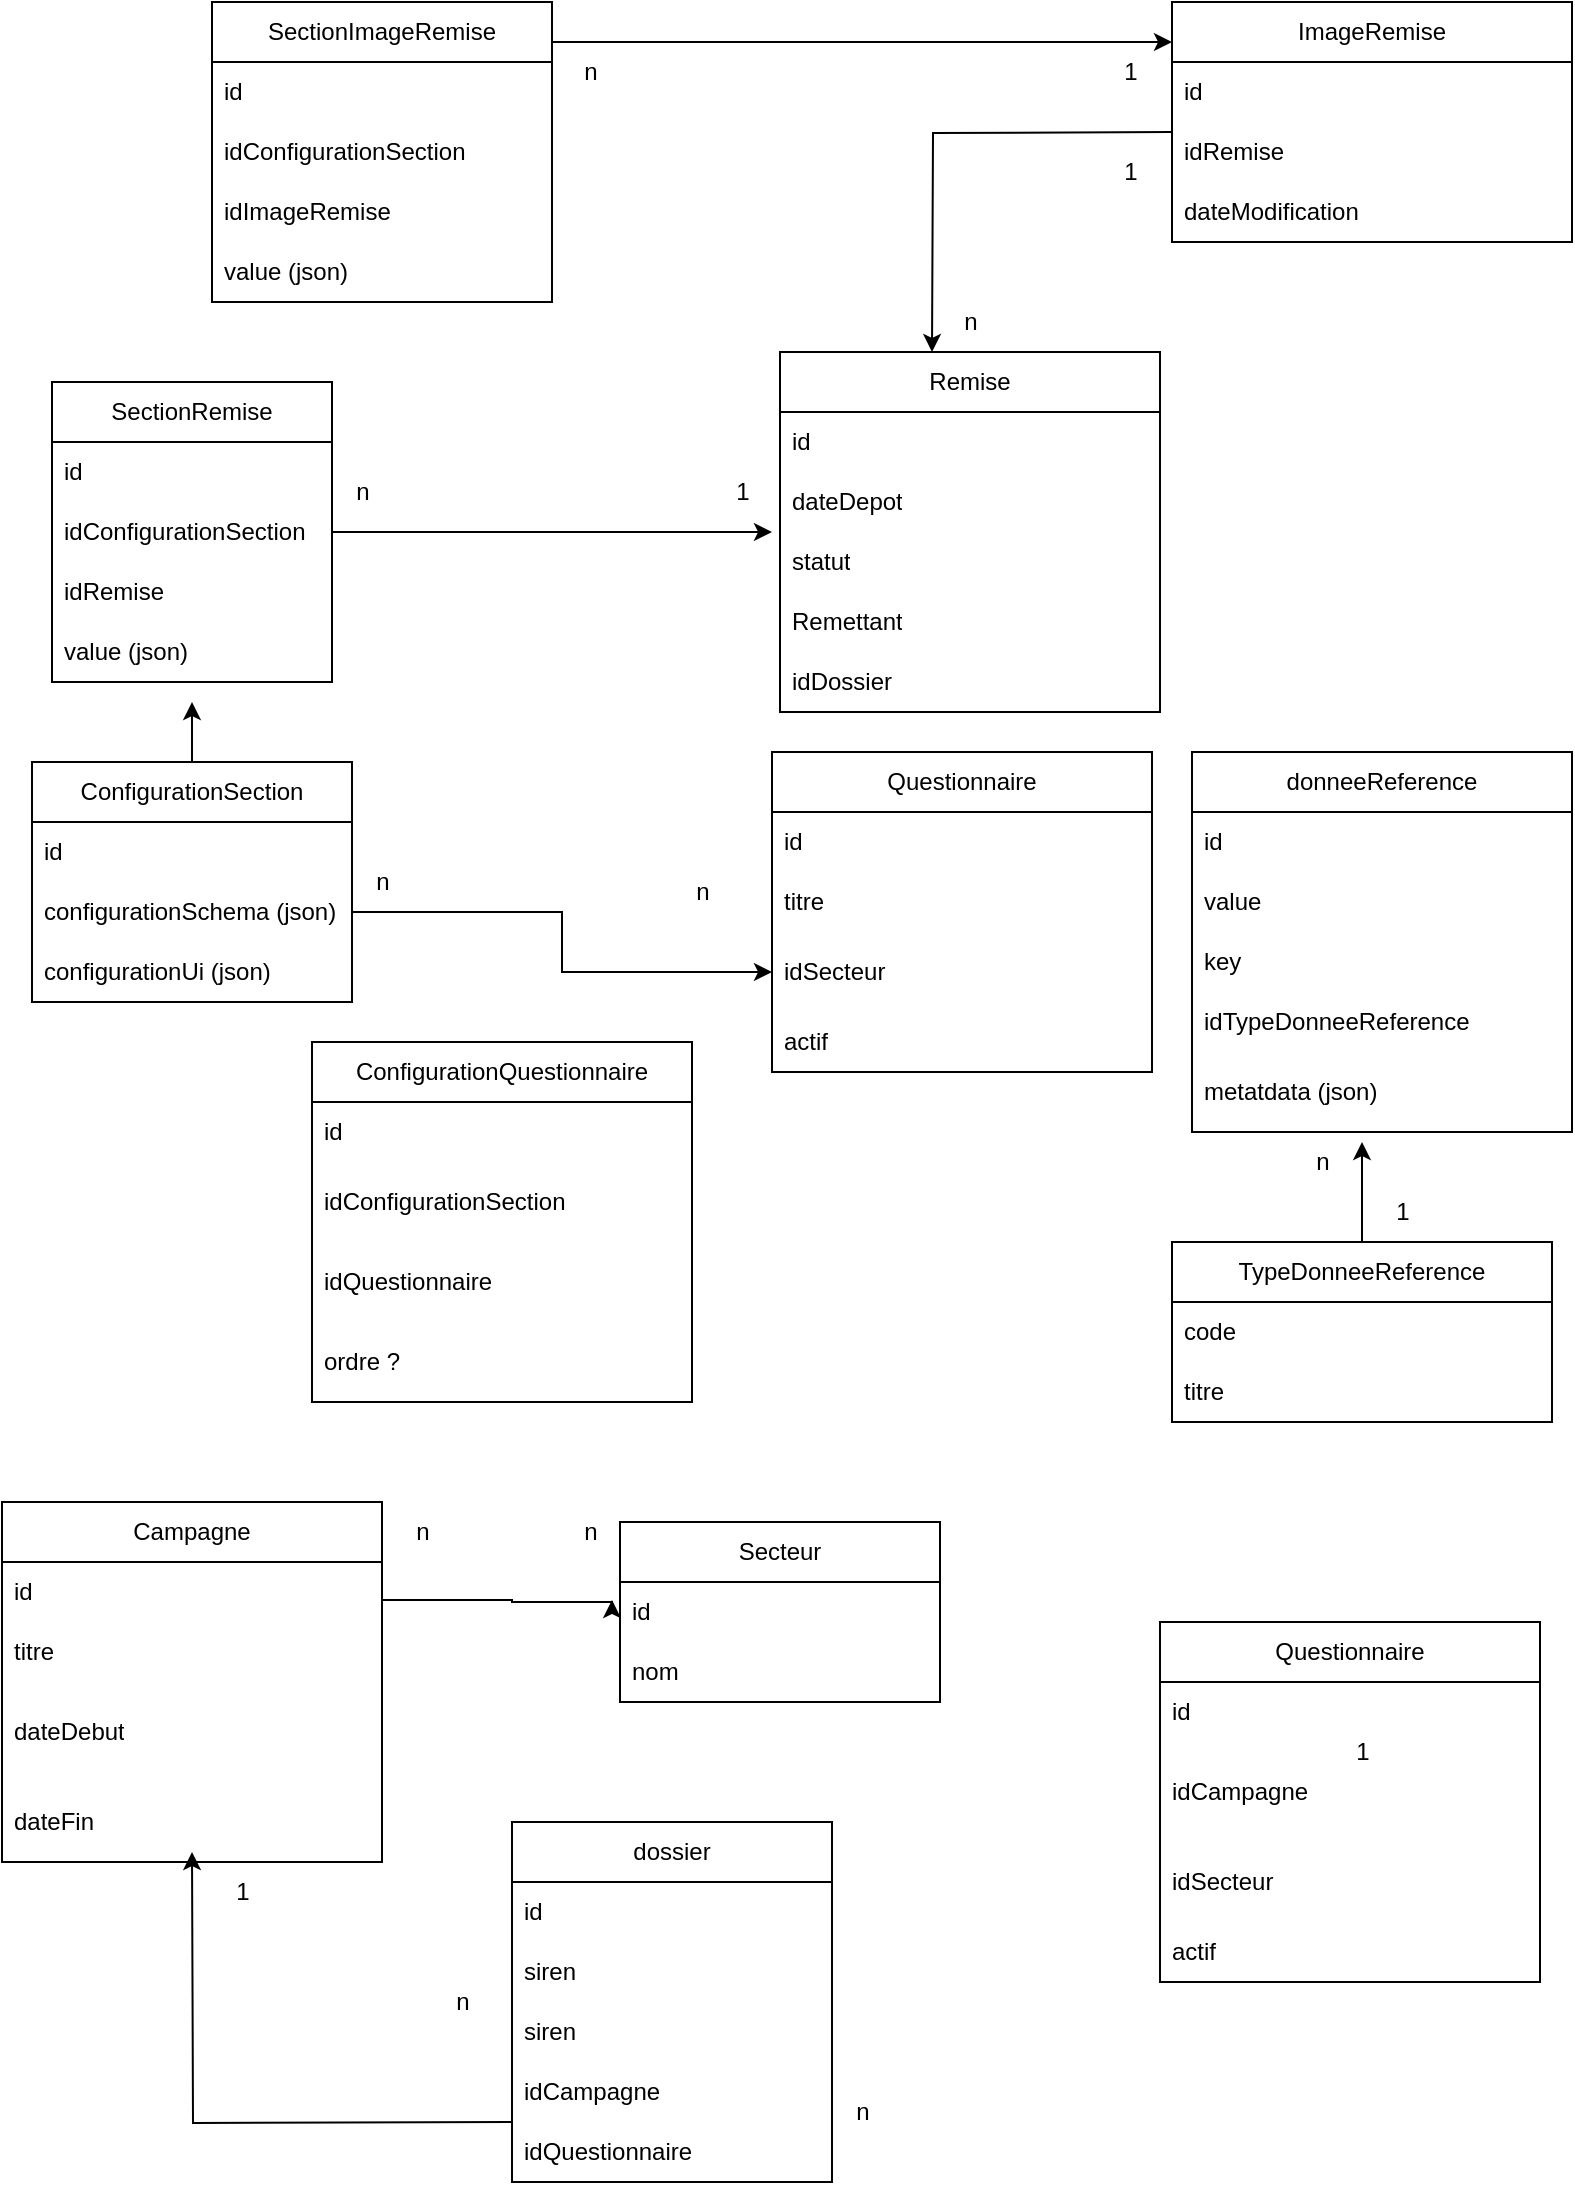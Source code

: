 <mxfile version="24.5.5" type="github">
  <diagram name="Page-1" id="LL8Iwezp6Xp1Sf73oQCm">
    <mxGraphModel dx="903" dy="509" grid="1" gridSize="10" guides="1" tooltips="1" connect="1" arrows="1" fold="1" page="1" pageScale="1" pageWidth="827" pageHeight="1169" math="0" shadow="0">
      <root>
        <mxCell id="0" />
        <mxCell id="1" parent="0" />
        <mxCell id="YRalk1AjXe5dN9Mp63e5-25" value="Remise" style="swimlane;fontStyle=0;childLayout=stackLayout;horizontal=1;startSize=30;horizontalStack=0;resizeParent=1;resizeParentMax=0;resizeLast=0;collapsible=1;marginBottom=0;whiteSpace=wrap;html=1;" parent="1" vertex="1">
          <mxGeometry x="414" y="195" width="190" height="180" as="geometry" />
        </mxCell>
        <mxCell id="YRalk1AjXe5dN9Mp63e5-26" value="id" style="text;strokeColor=none;fillColor=none;align=left;verticalAlign=middle;spacingLeft=4;spacingRight=4;overflow=hidden;points=[[0,0.5],[1,0.5]];portConstraint=eastwest;rotatable=0;whiteSpace=wrap;html=1;" parent="YRalk1AjXe5dN9Mp63e5-25" vertex="1">
          <mxGeometry y="30" width="190" height="30" as="geometry" />
        </mxCell>
        <mxCell id="YRalk1AjXe5dN9Mp63e5-27" value="dateDepot" style="text;strokeColor=none;fillColor=none;align=left;verticalAlign=middle;spacingLeft=4;spacingRight=4;overflow=hidden;points=[[0,0.5],[1,0.5]];portConstraint=eastwest;rotatable=0;whiteSpace=wrap;html=1;" parent="YRalk1AjXe5dN9Mp63e5-25" vertex="1">
          <mxGeometry y="60" width="190" height="30" as="geometry" />
        </mxCell>
        <mxCell id="YRalk1AjXe5dN9Mp63e5-28" value="statut" style="text;strokeColor=none;fillColor=none;align=left;verticalAlign=middle;spacingLeft=4;spacingRight=4;overflow=hidden;points=[[0,0.5],[1,0.5]];portConstraint=eastwest;rotatable=0;whiteSpace=wrap;html=1;" parent="YRalk1AjXe5dN9Mp63e5-25" vertex="1">
          <mxGeometry y="90" width="190" height="30" as="geometry" />
        </mxCell>
        <mxCell id="YRalk1AjXe5dN9Mp63e5-29" value="Remettant" style="text;strokeColor=none;fillColor=none;align=left;verticalAlign=middle;spacingLeft=4;spacingRight=4;overflow=hidden;points=[[0,0.5],[1,0.5]];portConstraint=eastwest;rotatable=0;whiteSpace=wrap;html=1;" parent="YRalk1AjXe5dN9Mp63e5-25" vertex="1">
          <mxGeometry y="120" width="190" height="30" as="geometry" />
        </mxCell>
        <mxCell id="YRalk1AjXe5dN9Mp63e5-30" value="idDossier" style="text;strokeColor=none;fillColor=none;align=left;verticalAlign=middle;spacingLeft=4;spacingRight=4;overflow=hidden;points=[[0,0.5],[1,0.5]];portConstraint=eastwest;rotatable=0;whiteSpace=wrap;html=1;" parent="YRalk1AjXe5dN9Mp63e5-25" vertex="1">
          <mxGeometry y="150" width="190" height="30" as="geometry" />
        </mxCell>
        <mxCell id="YRalk1AjXe5dN9Mp63e5-31" value="Questionnaire" style="swimlane;fontStyle=0;childLayout=stackLayout;horizontal=1;startSize=30;horizontalStack=0;resizeParent=1;resizeParentMax=0;resizeLast=0;collapsible=1;marginBottom=0;whiteSpace=wrap;html=1;" parent="1" vertex="1">
          <mxGeometry x="604" y="830" width="190" height="180" as="geometry" />
        </mxCell>
        <mxCell id="YRalk1AjXe5dN9Mp63e5-32" value="id" style="text;strokeColor=none;fillColor=none;align=left;verticalAlign=middle;spacingLeft=4;spacingRight=4;overflow=hidden;points=[[0,0.5],[1,0.5]];portConstraint=eastwest;rotatable=0;whiteSpace=wrap;html=1;" parent="YRalk1AjXe5dN9Mp63e5-31" vertex="1">
          <mxGeometry y="30" width="190" height="30" as="geometry" />
        </mxCell>
        <mxCell id="YRalk1AjXe5dN9Mp63e5-34" value="idCampagne" style="text;strokeColor=none;fillColor=none;align=left;verticalAlign=middle;spacingLeft=4;spacingRight=4;overflow=hidden;points=[[0,0.5],[1,0.5]];portConstraint=eastwest;rotatable=0;whiteSpace=wrap;html=1;" parent="YRalk1AjXe5dN9Mp63e5-31" vertex="1">
          <mxGeometry y="60" width="190" height="50" as="geometry" />
        </mxCell>
        <mxCell id="YRalk1AjXe5dN9Mp63e5-35" value="idSecteur" style="text;strokeColor=none;fillColor=none;align=left;verticalAlign=middle;spacingLeft=4;spacingRight=4;overflow=hidden;points=[[0,0.5],[1,0.5]];portConstraint=eastwest;rotatable=0;whiteSpace=wrap;html=1;" parent="YRalk1AjXe5dN9Mp63e5-31" vertex="1">
          <mxGeometry y="110" width="190" height="40" as="geometry" />
        </mxCell>
        <mxCell id="YRalk1AjXe5dN9Mp63e5-33" value="actif" style="text;strokeColor=none;fillColor=none;align=left;verticalAlign=middle;spacingLeft=4;spacingRight=4;overflow=hidden;points=[[0,0.5],[1,0.5]];portConstraint=eastwest;rotatable=0;whiteSpace=wrap;html=1;" parent="YRalk1AjXe5dN9Mp63e5-31" vertex="1">
          <mxGeometry y="150" width="190" height="30" as="geometry" />
        </mxCell>
        <mxCell id="kVETwIZuxLuFi2w3gAsF-17" style="edgeStyle=orthogonalEdgeStyle;rounded=0;orthogonalLoop=1;jettySize=auto;html=1;exitX=0.5;exitY=0;exitDx=0;exitDy=0;" edge="1" parent="1" source="YRalk1AjXe5dN9Mp63e5-36">
          <mxGeometry relative="1" as="geometry">
            <mxPoint x="120" y="370" as="targetPoint" />
          </mxGeometry>
        </mxCell>
        <mxCell id="YRalk1AjXe5dN9Mp63e5-36" value="ConfigurationSection" style="swimlane;fontStyle=0;childLayout=stackLayout;horizontal=1;startSize=30;horizontalStack=0;resizeParent=1;resizeParentMax=0;resizeLast=0;collapsible=1;marginBottom=0;whiteSpace=wrap;html=1;" parent="1" vertex="1">
          <mxGeometry x="40" y="400" width="160" height="120" as="geometry" />
        </mxCell>
        <mxCell id="YRalk1AjXe5dN9Mp63e5-37" value="id" style="text;strokeColor=none;fillColor=none;align=left;verticalAlign=middle;spacingLeft=4;spacingRight=4;overflow=hidden;points=[[0,0.5],[1,0.5]];portConstraint=eastwest;rotatable=0;whiteSpace=wrap;html=1;" parent="YRalk1AjXe5dN9Mp63e5-36" vertex="1">
          <mxGeometry y="30" width="160" height="30" as="geometry" />
        </mxCell>
        <mxCell id="kVETwIZuxLuFi2w3gAsF-1" value="configurationSchema (json)" style="text;strokeColor=none;fillColor=none;align=left;verticalAlign=middle;spacingLeft=4;spacingRight=4;overflow=hidden;points=[[0,0.5],[1,0.5]];portConstraint=eastwest;rotatable=0;whiteSpace=wrap;html=1;" vertex="1" parent="YRalk1AjXe5dN9Mp63e5-36">
          <mxGeometry y="60" width="160" height="30" as="geometry" />
        </mxCell>
        <mxCell id="YRalk1AjXe5dN9Mp63e5-39" value="configurationUi (json)" style="text;strokeColor=none;fillColor=none;align=left;verticalAlign=middle;spacingLeft=4;spacingRight=4;overflow=hidden;points=[[0,0.5],[1,0.5]];portConstraint=eastwest;rotatable=0;whiteSpace=wrap;html=1;" parent="YRalk1AjXe5dN9Mp63e5-36" vertex="1">
          <mxGeometry y="90" width="160" height="30" as="geometry" />
        </mxCell>
        <mxCell id="YRalk1AjXe5dN9Mp63e5-105" style="edgeStyle=orthogonalEdgeStyle;rounded=0;orthogonalLoop=1;jettySize=auto;html=1;" parent="1" source="YRalk1AjXe5dN9Mp63e5-40" edge="1">
          <mxGeometry relative="1" as="geometry">
            <mxPoint x="410" y="285" as="targetPoint" />
          </mxGeometry>
        </mxCell>
        <mxCell id="YRalk1AjXe5dN9Mp63e5-40" value="SectionRemise" style="swimlane;fontStyle=0;childLayout=stackLayout;horizontal=1;startSize=30;horizontalStack=0;resizeParent=1;resizeParentMax=0;resizeLast=0;collapsible=1;marginBottom=0;whiteSpace=wrap;html=1;" parent="1" vertex="1">
          <mxGeometry x="50" y="210" width="140" height="150" as="geometry" />
        </mxCell>
        <mxCell id="YRalk1AjXe5dN9Mp63e5-41" value="id" style="text;strokeColor=none;fillColor=none;align=left;verticalAlign=middle;spacingLeft=4;spacingRight=4;overflow=hidden;points=[[0,0.5],[1,0.5]];portConstraint=eastwest;rotatable=0;whiteSpace=wrap;html=1;" parent="YRalk1AjXe5dN9Mp63e5-40" vertex="1">
          <mxGeometry y="30" width="140" height="30" as="geometry" />
        </mxCell>
        <mxCell id="YRalk1AjXe5dN9Mp63e5-42" value="idConfigurationSection" style="text;strokeColor=none;fillColor=none;align=left;verticalAlign=middle;spacingLeft=4;spacingRight=4;overflow=hidden;points=[[0,0.5],[1,0.5]];portConstraint=eastwest;rotatable=0;whiteSpace=wrap;html=1;" parent="YRalk1AjXe5dN9Mp63e5-40" vertex="1">
          <mxGeometry y="60" width="140" height="30" as="geometry" />
        </mxCell>
        <mxCell id="YRalk1AjXe5dN9Mp63e5-43" value="idRemise&lt;span style=&quot;color: rgba(0, 0, 0, 0); font-family: monospace; font-size: 0px; text-wrap: nowrap;&quot;&gt;%3CmxGraphModel%3E%3Croot%3E%3CmxCell%20id%3D%220%22%2F%3E%3CmxCell%20id%3D%221%22%20parent%3D%220%22%2F%3E%3CmxCell%20id%3D%222%22%20value%3D%22idCompagne%22%20style%3D%22text%3BstrokeColor%3Dnone%3BfillColor%3Dnone%3Balign%3Dleft%3BverticalAlign%3Dmiddle%3BspacingLeft%3D4%3BspacingRight%3D4%3Boverflow%3Dhidden%3Bpoints%3D%5B%5B0%2C0.5%5D%2C%5B1%2C0.5%5D%5D%3BportConstraint%3Deastwest%3Brotatable%3D0%3BwhiteSpace%3Dwrap%3Bhtml%3D1%3B%22%20vertex%3D%221%22%20parent%3D%221%22%3E%3CmxGeometry%20x%3D%22315%22%20y%3D%22670%22%20width%3D%22190%22%20height%3D%2240%22%20as%3D%22geometry%22%2F%3E%3C%2FmxCell%3E%3C%2Froot%3E%3C%2FmxGraphModel%3E&lt;/span&gt;" style="text;strokeColor=none;fillColor=none;align=left;verticalAlign=middle;spacingLeft=4;spacingRight=4;overflow=hidden;points=[[0,0.5],[1,0.5]];portConstraint=eastwest;rotatable=0;whiteSpace=wrap;html=1;" parent="YRalk1AjXe5dN9Mp63e5-40" vertex="1">
          <mxGeometry y="90" width="140" height="30" as="geometry" />
        </mxCell>
        <mxCell id="YRalk1AjXe5dN9Mp63e5-44" value="value (json)" style="text;strokeColor=none;fillColor=none;align=left;verticalAlign=middle;spacingLeft=4;spacingRight=4;overflow=hidden;points=[[0,0.5],[1,0.5]];portConstraint=eastwest;rotatable=0;whiteSpace=wrap;html=1;" parent="YRalk1AjXe5dN9Mp63e5-40" vertex="1">
          <mxGeometry y="120" width="140" height="30" as="geometry" />
        </mxCell>
        <mxCell id="YRalk1AjXe5dN9Mp63e5-108" style="edgeStyle=orthogonalEdgeStyle;rounded=0;orthogonalLoop=1;jettySize=auto;html=1;" parent="1" edge="1">
          <mxGeometry relative="1" as="geometry">
            <mxPoint x="490" y="195" as="targetPoint" />
            <mxPoint x="610" y="85" as="sourcePoint" />
          </mxGeometry>
        </mxCell>
        <mxCell id="YRalk1AjXe5dN9Mp63e5-45" value="ImageRemise" style="swimlane;fontStyle=0;childLayout=stackLayout;horizontal=1;startSize=30;horizontalStack=0;resizeParent=1;resizeParentMax=0;resizeLast=0;collapsible=1;marginBottom=0;whiteSpace=wrap;html=1;" parent="1" vertex="1">
          <mxGeometry x="610" y="20" width="200" height="120" as="geometry" />
        </mxCell>
        <mxCell id="YRalk1AjXe5dN9Mp63e5-46" value="id" style="text;strokeColor=none;fillColor=none;align=left;verticalAlign=middle;spacingLeft=4;spacingRight=4;overflow=hidden;points=[[0,0.5],[1,0.5]];portConstraint=eastwest;rotatable=0;whiteSpace=wrap;html=1;" parent="YRalk1AjXe5dN9Mp63e5-45" vertex="1">
          <mxGeometry y="30" width="200" height="30" as="geometry" />
        </mxCell>
        <mxCell id="YRalk1AjXe5dN9Mp63e5-47" value="idRemise" style="text;strokeColor=none;fillColor=none;align=left;verticalAlign=middle;spacingLeft=4;spacingRight=4;overflow=hidden;points=[[0,0.5],[1,0.5]];portConstraint=eastwest;rotatable=0;whiteSpace=wrap;html=1;" parent="YRalk1AjXe5dN9Mp63e5-45" vertex="1">
          <mxGeometry y="60" width="200" height="30" as="geometry" />
        </mxCell>
        <mxCell id="YRalk1AjXe5dN9Mp63e5-48" value="dateModification" style="text;strokeColor=none;fillColor=none;align=left;verticalAlign=middle;spacingLeft=4;spacingRight=4;overflow=hidden;points=[[0,0.5],[1,0.5]];portConstraint=eastwest;rotatable=0;whiteSpace=wrap;html=1;" parent="YRalk1AjXe5dN9Mp63e5-45" vertex="1">
          <mxGeometry y="90" width="200" height="30" as="geometry" />
        </mxCell>
        <mxCell id="YRalk1AjXe5dN9Mp63e5-49" value="Campagne" style="swimlane;fontStyle=0;childLayout=stackLayout;horizontal=1;startSize=30;horizontalStack=0;resizeParent=1;resizeParentMax=0;resizeLast=0;collapsible=1;marginBottom=0;whiteSpace=wrap;html=1;" parent="1" vertex="1">
          <mxGeometry x="25" y="770" width="190" height="180" as="geometry" />
        </mxCell>
        <mxCell id="YRalk1AjXe5dN9Mp63e5-50" value="id" style="text;strokeColor=none;fillColor=none;align=left;verticalAlign=middle;spacingLeft=4;spacingRight=4;overflow=hidden;points=[[0,0.5],[1,0.5]];portConstraint=eastwest;rotatable=0;whiteSpace=wrap;html=1;" parent="YRalk1AjXe5dN9Mp63e5-49" vertex="1">
          <mxGeometry y="30" width="190" height="30" as="geometry" />
        </mxCell>
        <mxCell id="YRalk1AjXe5dN9Mp63e5-54" value="titre" style="text;strokeColor=none;fillColor=none;align=left;verticalAlign=middle;spacingLeft=4;spacingRight=4;overflow=hidden;points=[[0,0.5],[1,0.5]];portConstraint=eastwest;rotatable=0;whiteSpace=wrap;html=1;" parent="YRalk1AjXe5dN9Mp63e5-49" vertex="1">
          <mxGeometry y="60" width="190" height="30" as="geometry" />
        </mxCell>
        <mxCell id="YRalk1AjXe5dN9Mp63e5-52" value="dateDebut" style="text;strokeColor=none;fillColor=none;align=left;verticalAlign=middle;spacingLeft=4;spacingRight=4;overflow=hidden;points=[[0,0.5],[1,0.5]];portConstraint=eastwest;rotatable=0;whiteSpace=wrap;html=1;" parent="YRalk1AjXe5dN9Mp63e5-49" vertex="1">
          <mxGeometry y="90" width="190" height="50" as="geometry" />
        </mxCell>
        <mxCell id="YRalk1AjXe5dN9Mp63e5-53" value="dateFin" style="text;strokeColor=none;fillColor=none;align=left;verticalAlign=middle;spacingLeft=4;spacingRight=4;overflow=hidden;points=[[0,0.5],[1,0.5]];portConstraint=eastwest;rotatable=0;whiteSpace=wrap;html=1;" parent="YRalk1AjXe5dN9Mp63e5-49" vertex="1">
          <mxGeometry y="140" width="190" height="40" as="geometry" />
        </mxCell>
        <mxCell id="YRalk1AjXe5dN9Mp63e5-55" value="Secteur" style="swimlane;fontStyle=0;childLayout=stackLayout;horizontal=1;startSize=30;horizontalStack=0;resizeParent=1;resizeParentMax=0;resizeLast=0;collapsible=1;marginBottom=0;whiteSpace=wrap;html=1;" parent="1" vertex="1">
          <mxGeometry x="334" y="780" width="160" height="90" as="geometry" />
        </mxCell>
        <mxCell id="YRalk1AjXe5dN9Mp63e5-56" value="id" style="text;strokeColor=none;fillColor=none;align=left;verticalAlign=middle;spacingLeft=4;spacingRight=4;overflow=hidden;points=[[0,0.5],[1,0.5]];portConstraint=eastwest;rotatable=0;whiteSpace=wrap;html=1;" parent="YRalk1AjXe5dN9Mp63e5-55" vertex="1">
          <mxGeometry y="30" width="160" height="30" as="geometry" />
        </mxCell>
        <mxCell id="YRalk1AjXe5dN9Mp63e5-57" value="nom" style="text;strokeColor=none;fillColor=none;align=left;verticalAlign=middle;spacingLeft=4;spacingRight=4;overflow=hidden;points=[[0,0.5],[1,0.5]];portConstraint=eastwest;rotatable=0;whiteSpace=wrap;html=1;" parent="YRalk1AjXe5dN9Mp63e5-55" vertex="1">
          <mxGeometry y="60" width="160" height="30" as="geometry" />
        </mxCell>
        <mxCell id="YRalk1AjXe5dN9Mp63e5-60" value="ConfigurationQuestionnaire" style="swimlane;fontStyle=0;childLayout=stackLayout;horizontal=1;startSize=30;horizontalStack=0;resizeParent=1;resizeParentMax=0;resizeLast=0;collapsible=1;marginBottom=0;whiteSpace=wrap;html=1;" parent="1" vertex="1">
          <mxGeometry x="180" y="540" width="190" height="180" as="geometry" />
        </mxCell>
        <mxCell id="YRalk1AjXe5dN9Mp63e5-73" value="id" style="text;strokeColor=none;fillColor=none;align=left;verticalAlign=middle;spacingLeft=4;spacingRight=4;overflow=hidden;points=[[0,0.5],[1,0.5]];portConstraint=eastwest;rotatable=0;whiteSpace=wrap;html=1;" parent="YRalk1AjXe5dN9Mp63e5-60" vertex="1">
          <mxGeometry y="30" width="190" height="30" as="geometry" />
        </mxCell>
        <mxCell id="kVETwIZuxLuFi2w3gAsF-14" value="idConfigurationSection" style="text;strokeColor=none;fillColor=none;align=left;verticalAlign=middle;spacingLeft=4;spacingRight=4;overflow=hidden;points=[[0,0.5],[1,0.5]];portConstraint=eastwest;rotatable=0;whiteSpace=wrap;html=1;" vertex="1" parent="YRalk1AjXe5dN9Mp63e5-60">
          <mxGeometry y="60" width="190" height="40" as="geometry" />
        </mxCell>
        <mxCell id="kVETwIZuxLuFi2w3gAsF-13" value="idQuestionnaire" style="text;strokeColor=none;fillColor=none;align=left;verticalAlign=middle;spacingLeft=4;spacingRight=4;overflow=hidden;points=[[0,0.5],[1,0.5]];portConstraint=eastwest;rotatable=0;whiteSpace=wrap;html=1;" vertex="1" parent="YRalk1AjXe5dN9Mp63e5-60">
          <mxGeometry y="100" width="190" height="40" as="geometry" />
        </mxCell>
        <mxCell id="YRalk1AjXe5dN9Mp63e5-64" value="ordre ?" style="text;strokeColor=none;fillColor=none;align=left;verticalAlign=middle;spacingLeft=4;spacingRight=4;overflow=hidden;points=[[0,0.5],[1,0.5]];portConstraint=eastwest;rotatable=0;whiteSpace=wrap;html=1;" parent="YRalk1AjXe5dN9Mp63e5-60" vertex="1">
          <mxGeometry y="140" width="190" height="40" as="geometry" />
        </mxCell>
        <mxCell id="YRalk1AjXe5dN9Mp63e5-81" value="n" style="text;html=1;align=center;verticalAlign=middle;resizable=0;points=[];autosize=1;strokeColor=none;fillColor=none;" parent="1" vertex="1">
          <mxGeometry x="303.5" y="770" width="30" height="30" as="geometry" />
        </mxCell>
        <mxCell id="YRalk1AjXe5dN9Mp63e5-83" value="n" style="text;html=1;align=center;verticalAlign=middle;resizable=0;points=[];autosize=1;strokeColor=none;fillColor=none;" parent="1" vertex="1">
          <mxGeometry x="220" y="770" width="30" height="30" as="geometry" />
        </mxCell>
        <mxCell id="YRalk1AjXe5dN9Mp63e5-84" value="dossier" style="swimlane;fontStyle=0;childLayout=stackLayout;horizontal=1;startSize=30;horizontalStack=0;resizeParent=1;resizeParentMax=0;resizeLast=0;collapsible=1;marginBottom=0;whiteSpace=wrap;html=1;" parent="1" vertex="1">
          <mxGeometry x="280" y="930" width="160" height="180" as="geometry" />
        </mxCell>
        <mxCell id="YRalk1AjXe5dN9Mp63e5-85" value="id" style="text;strokeColor=none;fillColor=none;align=left;verticalAlign=middle;spacingLeft=4;spacingRight=4;overflow=hidden;points=[[0,0.5],[1,0.5]];portConstraint=eastwest;rotatable=0;whiteSpace=wrap;html=1;" parent="YRalk1AjXe5dN9Mp63e5-84" vertex="1">
          <mxGeometry y="30" width="160" height="30" as="geometry" />
        </mxCell>
        <mxCell id="YRalk1AjXe5dN9Mp63e5-101" value="&lt;div&gt;&lt;div&gt;siren&lt;/div&gt;&lt;/div&gt;" style="text;strokeColor=none;fillColor=none;align=left;verticalAlign=middle;spacingLeft=4;spacingRight=4;overflow=hidden;points=[[0,0.5],[1,0.5]];portConstraint=eastwest;rotatable=0;whiteSpace=wrap;html=1;" parent="YRalk1AjXe5dN9Mp63e5-84" vertex="1">
          <mxGeometry y="60" width="160" height="30" as="geometry" />
        </mxCell>
        <mxCell id="YRalk1AjXe5dN9Mp63e5-87" value="&lt;div&gt;&lt;div&gt;siren&lt;/div&gt;&lt;/div&gt;" style="text;strokeColor=none;fillColor=none;align=left;verticalAlign=middle;spacingLeft=4;spacingRight=4;overflow=hidden;points=[[0,0.5],[1,0.5]];portConstraint=eastwest;rotatable=0;whiteSpace=wrap;html=1;" parent="YRalk1AjXe5dN9Mp63e5-84" vertex="1">
          <mxGeometry y="90" width="160" height="30" as="geometry" />
        </mxCell>
        <mxCell id="YRalk1AjXe5dN9Mp63e5-97" value="idCampagne" style="text;strokeColor=none;fillColor=none;align=left;verticalAlign=middle;spacingLeft=4;spacingRight=4;overflow=hidden;points=[[0,0.5],[1,0.5]];portConstraint=eastwest;rotatable=0;whiteSpace=wrap;html=1;" parent="YRalk1AjXe5dN9Mp63e5-84" vertex="1">
          <mxGeometry y="120" width="160" height="30" as="geometry" />
        </mxCell>
        <mxCell id="YRalk1AjXe5dN9Mp63e5-86" value="&lt;div&gt;&lt;div&gt;idQuestionnaire&lt;/div&gt;&lt;/div&gt;" style="text;strokeColor=none;fillColor=none;align=left;verticalAlign=middle;spacingLeft=4;spacingRight=4;overflow=hidden;points=[[0,0.5],[1,0.5]];portConstraint=eastwest;rotatable=0;whiteSpace=wrap;html=1;" parent="YRalk1AjXe5dN9Mp63e5-84" vertex="1">
          <mxGeometry y="150" width="160" height="30" as="geometry" />
        </mxCell>
        <mxCell id="YRalk1AjXe5dN9Mp63e5-95" value="n" style="text;html=1;align=center;verticalAlign=middle;resizable=0;points=[];autosize=1;strokeColor=none;fillColor=none;" parent="1" vertex="1">
          <mxGeometry x="440" y="1060" width="30" height="30" as="geometry" />
        </mxCell>
        <mxCell id="YRalk1AjXe5dN9Mp63e5-96" value="1" style="text;html=1;align=center;verticalAlign=middle;resizable=0;points=[];autosize=1;strokeColor=none;fillColor=none;" parent="1" vertex="1">
          <mxGeometry x="690" y="880" width="30" height="30" as="geometry" />
        </mxCell>
        <mxCell id="YRalk1AjXe5dN9Mp63e5-103" value="n" style="text;html=1;align=center;verticalAlign=middle;resizable=0;points=[];autosize=1;strokeColor=none;fillColor=none;" parent="1" vertex="1">
          <mxGeometry x="240" y="1005" width="30" height="30" as="geometry" />
        </mxCell>
        <mxCell id="YRalk1AjXe5dN9Mp63e5-104" value="1" style="text;html=1;align=center;verticalAlign=middle;resizable=0;points=[];autosize=1;strokeColor=none;fillColor=none;" parent="1" vertex="1">
          <mxGeometry x="130" y="950" width="30" height="30" as="geometry" />
        </mxCell>
        <mxCell id="YRalk1AjXe5dN9Mp63e5-106" value="n" style="text;html=1;align=center;verticalAlign=middle;resizable=0;points=[];autosize=1;strokeColor=none;fillColor=none;" parent="1" vertex="1">
          <mxGeometry x="190" y="250" width="30" height="30" as="geometry" />
        </mxCell>
        <mxCell id="YRalk1AjXe5dN9Mp63e5-107" value="1" style="text;html=1;align=center;verticalAlign=middle;resizable=0;points=[];autosize=1;strokeColor=none;fillColor=none;" parent="1" vertex="1">
          <mxGeometry x="380" y="250" width="30" height="30" as="geometry" />
        </mxCell>
        <mxCell id="YRalk1AjXe5dN9Mp63e5-109" value="1" style="text;html=1;align=center;verticalAlign=middle;resizable=0;points=[];autosize=1;strokeColor=none;fillColor=none;" parent="1" vertex="1">
          <mxGeometry x="574" y="90" width="30" height="30" as="geometry" />
        </mxCell>
        <mxCell id="YRalk1AjXe5dN9Mp63e5-110" value="n" style="text;html=1;align=center;verticalAlign=middle;resizable=0;points=[];autosize=1;strokeColor=none;fillColor=none;" parent="1" vertex="1">
          <mxGeometry x="494" y="165" width="30" height="30" as="geometry" />
        </mxCell>
        <mxCell id="YRalk1AjXe5dN9Mp63e5-111" value="SectionImageRemise" style="swimlane;fontStyle=0;childLayout=stackLayout;horizontal=1;startSize=30;horizontalStack=0;resizeParent=1;resizeParentMax=0;resizeLast=0;collapsible=1;marginBottom=0;whiteSpace=wrap;html=1;" parent="1" vertex="1">
          <mxGeometry x="130" y="20" width="170" height="150" as="geometry" />
        </mxCell>
        <mxCell id="YRalk1AjXe5dN9Mp63e5-112" value="id" style="text;strokeColor=none;fillColor=none;align=left;verticalAlign=middle;spacingLeft=4;spacingRight=4;overflow=hidden;points=[[0,0.5],[1,0.5]];portConstraint=eastwest;rotatable=0;whiteSpace=wrap;html=1;" parent="YRalk1AjXe5dN9Mp63e5-111" vertex="1">
          <mxGeometry y="30" width="170" height="30" as="geometry" />
        </mxCell>
        <mxCell id="YRalk1AjXe5dN9Mp63e5-113" value="idConfigurationSection" style="text;strokeColor=none;fillColor=none;align=left;verticalAlign=middle;spacingLeft=4;spacingRight=4;overflow=hidden;points=[[0,0.5],[1,0.5]];portConstraint=eastwest;rotatable=0;whiteSpace=wrap;html=1;" parent="YRalk1AjXe5dN9Mp63e5-111" vertex="1">
          <mxGeometry y="60" width="170" height="30" as="geometry" />
        </mxCell>
        <mxCell id="YRalk1AjXe5dN9Mp63e5-114" value="idImageRemise" style="text;strokeColor=none;fillColor=none;align=left;verticalAlign=middle;spacingLeft=4;spacingRight=4;overflow=hidden;points=[[0,0.5],[1,0.5]];portConstraint=eastwest;rotatable=0;whiteSpace=wrap;html=1;" parent="YRalk1AjXe5dN9Mp63e5-111" vertex="1">
          <mxGeometry y="90" width="170" height="30" as="geometry" />
        </mxCell>
        <mxCell id="YRalk1AjXe5dN9Mp63e5-115" value="value (json)" style="text;strokeColor=none;fillColor=none;align=left;verticalAlign=middle;spacingLeft=4;spacingRight=4;overflow=hidden;points=[[0,0.5],[1,0.5]];portConstraint=eastwest;rotatable=0;whiteSpace=wrap;html=1;" parent="YRalk1AjXe5dN9Mp63e5-111" vertex="1">
          <mxGeometry y="120" width="170" height="30" as="geometry" />
        </mxCell>
        <mxCell id="YRalk1AjXe5dN9Mp63e5-116" style="edgeStyle=orthogonalEdgeStyle;rounded=0;orthogonalLoop=1;jettySize=auto;html=1;entryX=0;entryY=0.5;entryDx=0;entryDy=0;" parent="1" edge="1">
          <mxGeometry relative="1" as="geometry">
            <mxPoint x="300" y="40" as="sourcePoint" />
            <mxPoint x="610" y="40" as="targetPoint" />
          </mxGeometry>
        </mxCell>
        <mxCell id="YRalk1AjXe5dN9Mp63e5-117" value="1" style="text;html=1;align=center;verticalAlign=middle;resizable=0;points=[];autosize=1;strokeColor=none;fillColor=none;" parent="1" vertex="1">
          <mxGeometry x="574" y="40" width="30" height="30" as="geometry" />
        </mxCell>
        <mxCell id="YRalk1AjXe5dN9Mp63e5-118" value="n" style="text;html=1;align=center;verticalAlign=middle;resizable=0;points=[];autosize=1;strokeColor=none;fillColor=none;" parent="1" vertex="1">
          <mxGeometry x="303.5" y="40" width="30" height="30" as="geometry" />
        </mxCell>
        <mxCell id="kVETwIZuxLuFi2w3gAsF-3" value="n" style="text;html=1;align=center;verticalAlign=middle;resizable=0;points=[];autosize=1;strokeColor=none;fillColor=none;" vertex="1" parent="1">
          <mxGeometry x="360" y="450" width="30" height="30" as="geometry" />
        </mxCell>
        <mxCell id="kVETwIZuxLuFi2w3gAsF-4" value="Questionnaire" style="swimlane;fontStyle=0;childLayout=stackLayout;horizontal=1;startSize=30;horizontalStack=0;resizeParent=1;resizeParentMax=0;resizeLast=0;collapsible=1;marginBottom=0;whiteSpace=wrap;html=1;" vertex="1" parent="1">
          <mxGeometry x="410" y="395" width="190" height="160" as="geometry" />
        </mxCell>
        <mxCell id="kVETwIZuxLuFi2w3gAsF-5" value="id" style="text;strokeColor=none;fillColor=none;align=left;verticalAlign=middle;spacingLeft=4;spacingRight=4;overflow=hidden;points=[[0,0.5],[1,0.5]];portConstraint=eastwest;rotatable=0;whiteSpace=wrap;html=1;" vertex="1" parent="kVETwIZuxLuFi2w3gAsF-4">
          <mxGeometry y="30" width="190" height="30" as="geometry" />
        </mxCell>
        <mxCell id="kVETwIZuxLuFi2w3gAsF-15" value="titre" style="text;strokeColor=none;fillColor=none;align=left;verticalAlign=middle;spacingLeft=4;spacingRight=4;overflow=hidden;points=[[0,0.5],[1,0.5]];portConstraint=eastwest;rotatable=0;whiteSpace=wrap;html=1;" vertex="1" parent="kVETwIZuxLuFi2w3gAsF-4">
          <mxGeometry y="60" width="190" height="30" as="geometry" />
        </mxCell>
        <mxCell id="kVETwIZuxLuFi2w3gAsF-7" value="idSecteur" style="text;strokeColor=none;fillColor=none;align=left;verticalAlign=middle;spacingLeft=4;spacingRight=4;overflow=hidden;points=[[0,0.5],[1,0.5]];portConstraint=eastwest;rotatable=0;whiteSpace=wrap;html=1;" vertex="1" parent="kVETwIZuxLuFi2w3gAsF-4">
          <mxGeometry y="90" width="190" height="40" as="geometry" />
        </mxCell>
        <mxCell id="kVETwIZuxLuFi2w3gAsF-8" value="actif" style="text;strokeColor=none;fillColor=none;align=left;verticalAlign=middle;spacingLeft=4;spacingRight=4;overflow=hidden;points=[[0,0.5],[1,0.5]];portConstraint=eastwest;rotatable=0;whiteSpace=wrap;html=1;" vertex="1" parent="kVETwIZuxLuFi2w3gAsF-4">
          <mxGeometry y="130" width="190" height="30" as="geometry" />
        </mxCell>
        <mxCell id="kVETwIZuxLuFi2w3gAsF-10" style="edgeStyle=orthogonalEdgeStyle;rounded=0;orthogonalLoop=1;jettySize=auto;html=1;entryX=0;entryY=0.5;entryDx=0;entryDy=0;" edge="1" parent="1" source="kVETwIZuxLuFi2w3gAsF-1" target="kVETwIZuxLuFi2w3gAsF-7">
          <mxGeometry relative="1" as="geometry" />
        </mxCell>
        <mxCell id="kVETwIZuxLuFi2w3gAsF-11" value="n" style="text;html=1;align=center;verticalAlign=middle;resizable=0;points=[];autosize=1;strokeColor=none;fillColor=none;" vertex="1" parent="1">
          <mxGeometry x="200" y="445" width="30" height="30" as="geometry" />
        </mxCell>
        <mxCell id="kVETwIZuxLuFi2w3gAsF-18" value="donneeReference" style="swimlane;fontStyle=0;childLayout=stackLayout;horizontal=1;startSize=30;horizontalStack=0;resizeParent=1;resizeParentMax=0;resizeLast=0;collapsible=1;marginBottom=0;whiteSpace=wrap;html=1;" vertex="1" parent="1">
          <mxGeometry x="620" y="395" width="190" height="190" as="geometry" />
        </mxCell>
        <mxCell id="kVETwIZuxLuFi2w3gAsF-19" value="id" style="text;strokeColor=none;fillColor=none;align=left;verticalAlign=middle;spacingLeft=4;spacingRight=4;overflow=hidden;points=[[0,0.5],[1,0.5]];portConstraint=eastwest;rotatable=0;whiteSpace=wrap;html=1;" vertex="1" parent="kVETwIZuxLuFi2w3gAsF-18">
          <mxGeometry y="30" width="190" height="30" as="geometry" />
        </mxCell>
        <mxCell id="kVETwIZuxLuFi2w3gAsF-20" value="value" style="text;strokeColor=none;fillColor=none;align=left;verticalAlign=middle;spacingLeft=4;spacingRight=4;overflow=hidden;points=[[0,0.5],[1,0.5]];portConstraint=eastwest;rotatable=0;whiteSpace=wrap;html=1;" vertex="1" parent="kVETwIZuxLuFi2w3gAsF-18">
          <mxGeometry y="60" width="190" height="30" as="geometry" />
        </mxCell>
        <mxCell id="kVETwIZuxLuFi2w3gAsF-31" value="key" style="text;strokeColor=none;fillColor=none;align=left;verticalAlign=middle;spacingLeft=4;spacingRight=4;overflow=hidden;points=[[0,0.5],[1,0.5]];portConstraint=eastwest;rotatable=0;whiteSpace=wrap;html=1;" vertex="1" parent="kVETwIZuxLuFi2w3gAsF-18">
          <mxGeometry y="90" width="190" height="30" as="geometry" />
        </mxCell>
        <mxCell id="kVETwIZuxLuFi2w3gAsF-28" value="idTypeDonneeReference" style="text;strokeColor=none;fillColor=none;align=left;verticalAlign=middle;spacingLeft=4;spacingRight=4;overflow=hidden;points=[[0,0.5],[1,0.5]];portConstraint=eastwest;rotatable=0;whiteSpace=wrap;html=1;" vertex="1" parent="kVETwIZuxLuFi2w3gAsF-18">
          <mxGeometry y="120" width="190" height="30" as="geometry" />
        </mxCell>
        <mxCell id="kVETwIZuxLuFi2w3gAsF-21" value="metatdata (json)" style="text;strokeColor=none;fillColor=none;align=left;verticalAlign=middle;spacingLeft=4;spacingRight=4;overflow=hidden;points=[[0,0.5],[1,0.5]];portConstraint=eastwest;rotatable=0;whiteSpace=wrap;html=1;" vertex="1" parent="kVETwIZuxLuFi2w3gAsF-18">
          <mxGeometry y="150" width="190" height="40" as="geometry" />
        </mxCell>
        <mxCell id="kVETwIZuxLuFi2w3gAsF-39" style="edgeStyle=orthogonalEdgeStyle;rounded=0;orthogonalLoop=1;jettySize=auto;html=1;" edge="1" parent="1" source="kVETwIZuxLuFi2w3gAsF-23">
          <mxGeometry relative="1" as="geometry">
            <mxPoint x="705" y="590" as="targetPoint" />
          </mxGeometry>
        </mxCell>
        <mxCell id="kVETwIZuxLuFi2w3gAsF-23" value="TypeDonneeReference" style="swimlane;fontStyle=0;childLayout=stackLayout;horizontal=1;startSize=30;horizontalStack=0;resizeParent=1;resizeParentMax=0;resizeLast=0;collapsible=1;marginBottom=0;whiteSpace=wrap;html=1;" vertex="1" parent="1">
          <mxGeometry x="610" y="640" width="190" height="90" as="geometry" />
        </mxCell>
        <mxCell id="kVETwIZuxLuFi2w3gAsF-24" value="code" style="text;strokeColor=none;fillColor=none;align=left;verticalAlign=middle;spacingLeft=4;spacingRight=4;overflow=hidden;points=[[0,0.5],[1,0.5]];portConstraint=eastwest;rotatable=0;whiteSpace=wrap;html=1;" vertex="1" parent="kVETwIZuxLuFi2w3gAsF-23">
          <mxGeometry y="30" width="190" height="30" as="geometry" />
        </mxCell>
        <mxCell id="kVETwIZuxLuFi2w3gAsF-25" value="titre" style="text;strokeColor=none;fillColor=none;align=left;verticalAlign=middle;spacingLeft=4;spacingRight=4;overflow=hidden;points=[[0,0.5],[1,0.5]];portConstraint=eastwest;rotatable=0;whiteSpace=wrap;html=1;" vertex="1" parent="kVETwIZuxLuFi2w3gAsF-23">
          <mxGeometry y="60" width="190" height="30" as="geometry" />
        </mxCell>
        <mxCell id="YRalk1AjXe5dN9Mp63e5-91" style="edgeStyle=orthogonalEdgeStyle;rounded=0;orthogonalLoop=1;jettySize=auto;html=1;" parent="1" edge="1">
          <mxGeometry relative="1" as="geometry">
            <mxPoint x="330" y="819" as="targetPoint" />
            <mxPoint x="215" y="819" as="sourcePoint" />
            <Array as="points">
              <mxPoint x="280" y="819" />
              <mxPoint x="280" y="820" />
            </Array>
          </mxGeometry>
        </mxCell>
        <mxCell id="YRalk1AjXe5dN9Mp63e5-102" style="edgeStyle=orthogonalEdgeStyle;rounded=0;orthogonalLoop=1;jettySize=auto;html=1;" parent="1" edge="1">
          <mxGeometry relative="1" as="geometry">
            <mxPoint x="120" y="945" as="targetPoint" />
            <mxPoint x="280" y="1080" as="sourcePoint" />
          </mxGeometry>
        </mxCell>
        <mxCell id="kVETwIZuxLuFi2w3gAsF-40" value="n" style="text;html=1;align=center;verticalAlign=middle;resizable=0;points=[];autosize=1;strokeColor=none;fillColor=none;" vertex="1" parent="1">
          <mxGeometry x="670" y="585" width="30" height="30" as="geometry" />
        </mxCell>
        <mxCell id="kVETwIZuxLuFi2w3gAsF-41" value="1" style="text;html=1;align=center;verticalAlign=middle;resizable=0;points=[];autosize=1;strokeColor=none;fillColor=none;" vertex="1" parent="1">
          <mxGeometry x="710" y="610" width="30" height="30" as="geometry" />
        </mxCell>
      </root>
    </mxGraphModel>
  </diagram>
</mxfile>

